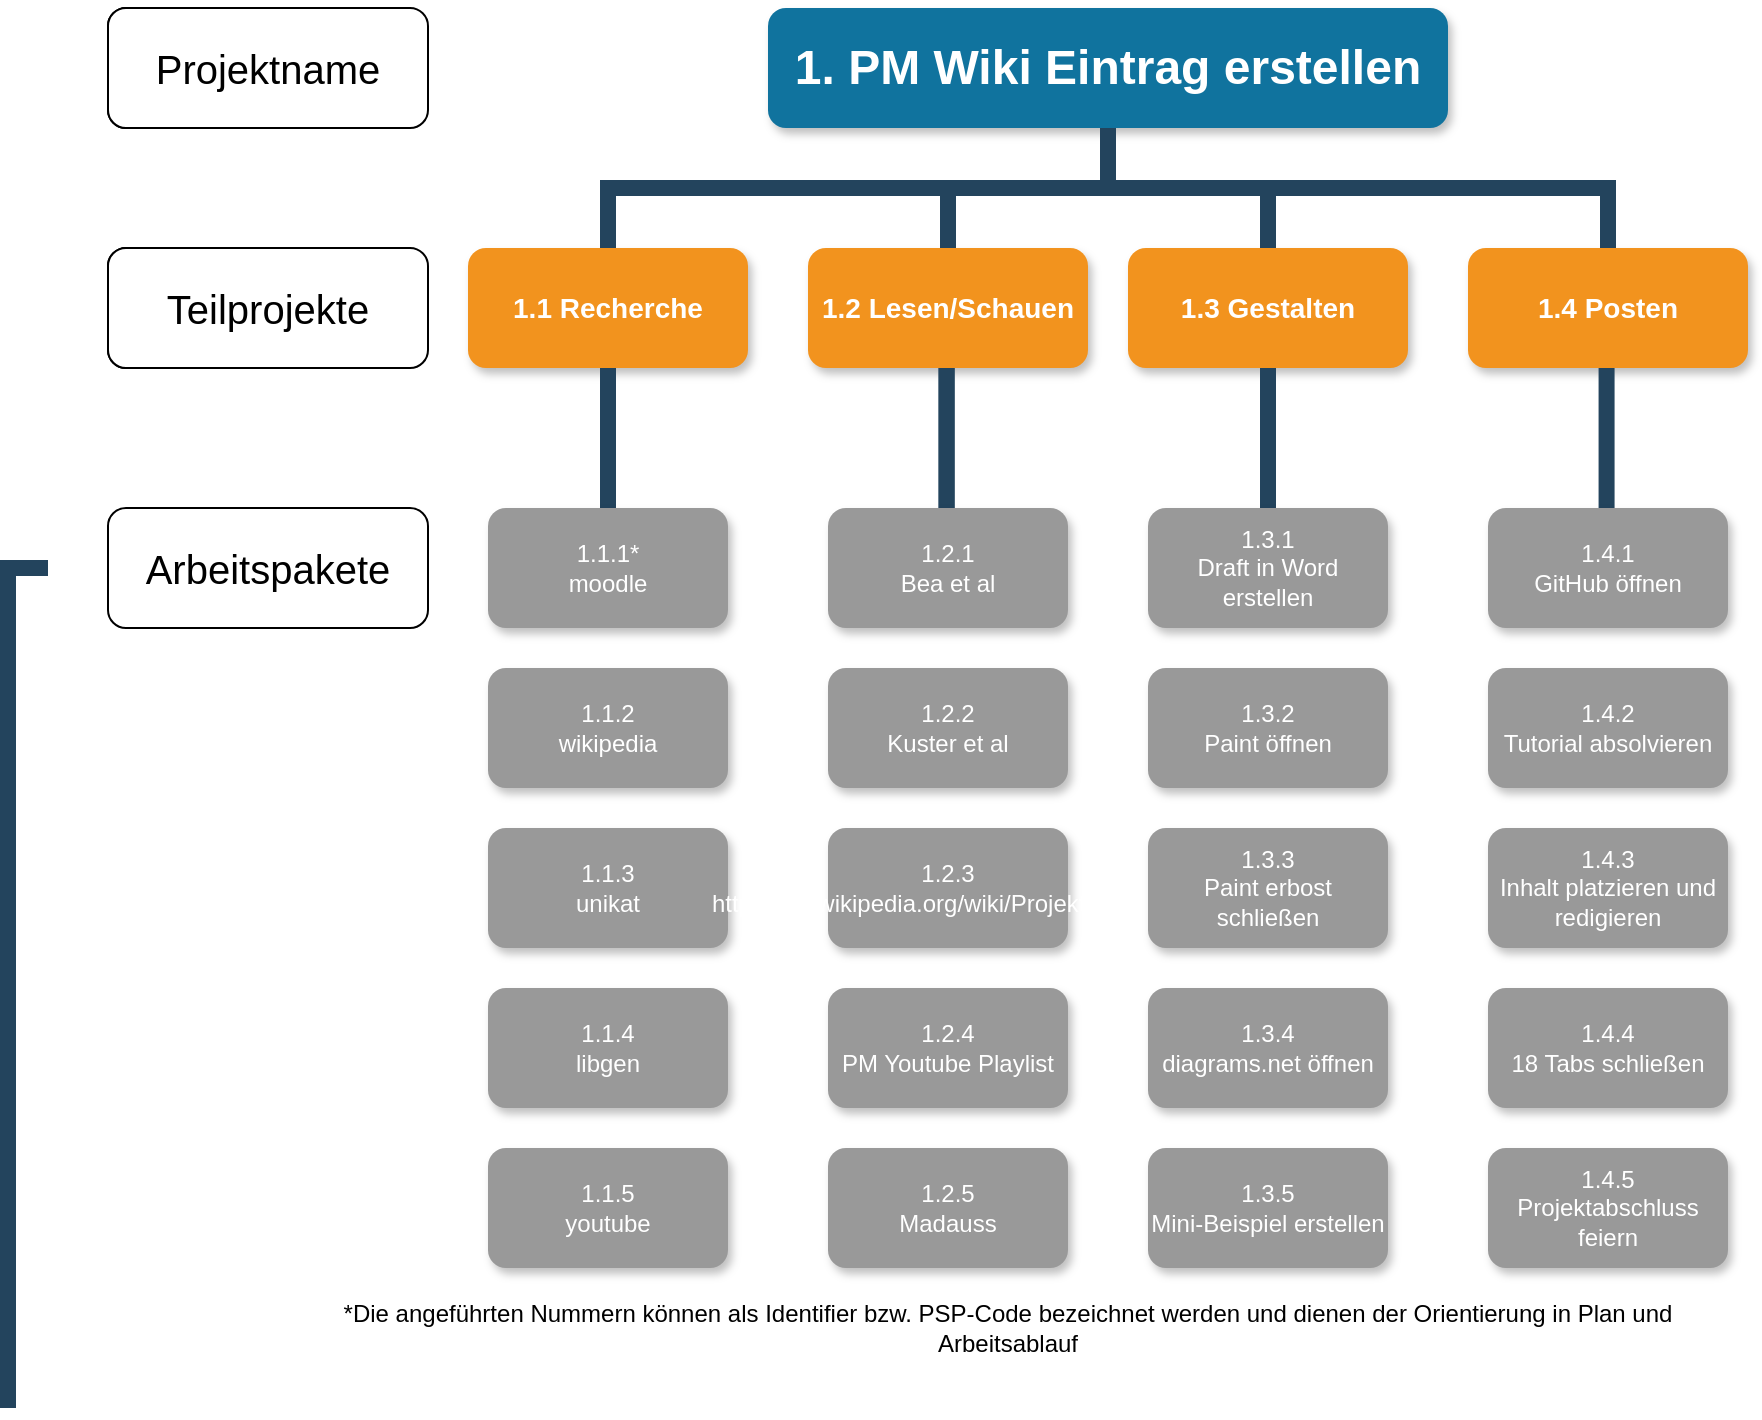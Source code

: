 <mxfile version="13.8.0" type="github"><diagram name="Page-1" id="64c3da0e-402f-94eb-ee01-a36477274f13"><mxGraphModel dx="1483" dy="784" grid="1" gridSize="10" guides="1" tooltips="1" connect="1" arrows="1" fold="1" page="1" pageScale="1" pageWidth="1169" pageHeight="826" background="#ffffff" math="0" shadow="0"><root><mxCell id="0"/><mxCell id="1" parent="0"/><mxCell id="2" value="1. PM Wiki Eintrag erstellen" style="whiteSpace=wrap;rounded=1;shadow=1;fillColor=#10739E;strokeColor=none;fontColor=#FFFFFF;fontStyle=1;fontSize=24" parent="1" vertex="1"><mxGeometry x="1000" y="50" width="340" height="60" as="geometry"/></mxCell><mxCell id="4" value="1.1 Recherche" style="whiteSpace=wrap;rounded=1;fillColor=#F2931E;strokeColor=none;shadow=1;fontColor=#FFFFFF;fontStyle=1;fontSize=14" parent="1" vertex="1"><mxGeometry x="850" y="170.0" width="140" height="60" as="geometry"/></mxCell><mxCell id="6" value="1.2 Lesen/Schauen" style="whiteSpace=wrap;rounded=1;fillColor=#F2931E;strokeColor=none;shadow=1;fontColor=#FFFFFF;fontStyle=1;fontSize=14" parent="1" vertex="1"><mxGeometry x="1020" y="170.0" width="140" height="60" as="geometry"/></mxCell><mxCell id="7" value="1.3 Gestalten" style="whiteSpace=wrap;rounded=1;fillColor=#F2931E;strokeColor=none;shadow=1;fontColor=#FFFFFF;fontStyle=1;fontSize=14" parent="1" vertex="1"><mxGeometry x="1180" y="170.0" width="140" height="60" as="geometry"/></mxCell><mxCell id="8" value="1.4 Posten" style="whiteSpace=wrap;rounded=1;fillColor=#F2931E;strokeColor=none;shadow=1;fontColor=#FFFFFF;fontStyle=1;fontSize=14" parent="1" vertex="1"><mxGeometry x="1350" y="170.0" width="140" height="60" as="geometry"/></mxCell><mxCell id="116" value="" style="edgeStyle=elbowEdgeStyle;elbow=vertical;rounded=0;fontColor=#000000;endArrow=none;endFill=0;strokeWidth=8;strokeColor=#23445D;" parent="1" source="4" edge="1"><mxGeometry width="100" height="100" relative="1" as="geometry"><mxPoint x="560" y="240.0" as="sourcePoint"/><mxPoint x="920" y="310" as="targetPoint"/><Array as="points"><mxPoint x="920" y="300"/></Array></mxGeometry></mxCell><mxCell id="123" value="" style="edgeStyle=elbowEdgeStyle;elbow=horizontal;rounded=0;fontColor=#000000;endArrow=none;endFill=0;strokeWidth=8;strokeColor=#23445D;" parent="1" target="50" edge="1"><mxGeometry width="100" height="100" relative="1" as="geometry"><mxPoint x="640" y="330" as="sourcePoint"/><mxPoint x="620.0" y="430" as="targetPoint"/><Array as="points"><mxPoint x="620" y="380"/></Array></mxGeometry></mxCell><mxCell id="124" value="" style="edgeStyle=elbowEdgeStyle;elbow=horizontal;rounded=0;fontColor=#000000;endArrow=none;endFill=0;strokeWidth=8;strokeColor=#23445D;" parent="1" target="51" edge="1"><mxGeometry width="100" height="100" relative="1" as="geometry"><mxPoint x="640" y="330" as="sourcePoint"/><mxPoint x="620.0" y="510" as="targetPoint"/><Array as="points"><mxPoint x="620" y="420"/></Array></mxGeometry></mxCell><mxCell id="125" value="" style="edgeStyle=elbowEdgeStyle;elbow=horizontal;rounded=0;fontColor=#000000;endArrow=none;endFill=0;strokeWidth=8;strokeColor=#23445D;" parent="1" target="54" edge="1"><mxGeometry width="100" height="100" relative="1" as="geometry"><mxPoint x="640" y="330" as="sourcePoint"/><mxPoint x="620" y="750" as="targetPoint"/><Array as="points"><mxPoint x="620" y="540"/></Array></mxGeometry></mxCell><mxCell id="126" value="" style="edgeStyle=elbowEdgeStyle;elbow=horizontal;rounded=0;fontColor=#000000;endArrow=none;endFill=0;strokeWidth=8;strokeColor=#23445D;" parent="1" target="53" edge="1"><mxGeometry width="100" height="100" relative="1" as="geometry"><mxPoint x="640" y="330" as="sourcePoint"/><mxPoint x="620" y="670" as="targetPoint"/><Array as="points"><mxPoint x="620" y="500"/></Array></mxGeometry></mxCell><mxCell id="127" value="" style="edgeStyle=elbowEdgeStyle;elbow=horizontal;rounded=0;fontColor=#000000;endArrow=none;endFill=0;strokeWidth=8;strokeColor=#23445D;" parent="1" target="52" edge="1"><mxGeometry width="100" height="100" relative="1" as="geometry"><mxPoint x="640" y="330" as="sourcePoint"/><mxPoint x="620.0" y="590" as="targetPoint"/><Array as="points"><mxPoint x="620" y="470"/></Array></mxGeometry></mxCell><mxCell id="229" value="" style="edgeStyle=elbowEdgeStyle;elbow=vertical;rounded=0;fontColor=#000000;endArrow=none;endFill=0;strokeWidth=8;strokeColor=#23445D;entryX=0.5;entryY=0;entryDx=0;entryDy=0;" parent="1" source="2" target="4" edge="1"><mxGeometry width="100" height="100" relative="1" as="geometry"><mxPoint x="540" y="140" as="sourcePoint"/><mxPoint x="230" y="170.0" as="targetPoint"/></mxGeometry></mxCell><mxCell id="230" value="" style="edgeStyle=elbowEdgeStyle;elbow=vertical;rounded=0;fontColor=#000000;endArrow=none;endFill=0;strokeWidth=8;strokeColor=#23445D;" parent="1" source="2" target="4" edge="1"><mxGeometry width="100" height="100" relative="1" as="geometry"><mxPoint x="550" y="150" as="sourcePoint"/><mxPoint x="650" y="50" as="targetPoint"/></mxGeometry></mxCell><mxCell id="231" value="" style="edgeStyle=elbowEdgeStyle;elbow=vertical;rounded=0;fontColor=#000000;endArrow=none;endFill=0;strokeWidth=8;strokeColor=#23445D;" parent="1" source="2" target="6" edge="1"><mxGeometry width="100" height="100" relative="1" as="geometry"><mxPoint x="560" y="160" as="sourcePoint"/><mxPoint x="660" y="60" as="targetPoint"/></mxGeometry></mxCell><mxCell id="232" value="" style="edgeStyle=elbowEdgeStyle;elbow=vertical;rounded=0;fontColor=#000000;endArrow=none;endFill=0;strokeWidth=8;strokeColor=#23445D;" parent="1" source="2" target="7" edge="1"><mxGeometry width="100" height="100" relative="1" as="geometry"><mxPoint x="570" y="170" as="sourcePoint"/><mxPoint x="670" y="70" as="targetPoint"/></mxGeometry></mxCell><mxCell id="233" value="" style="edgeStyle=elbowEdgeStyle;elbow=vertical;rounded=0;fontColor=#000000;endArrow=none;endFill=0;strokeWidth=8;strokeColor=#23445D;" parent="1" source="2" target="8" edge="1"><mxGeometry width="100" height="100" relative="1" as="geometry"><mxPoint x="580" y="180" as="sourcePoint"/><mxPoint x="680" y="80" as="targetPoint"/></mxGeometry></mxCell><mxCell id="B7-Tg69ytmA9G3G3-VEQ-234" value="1.1.1*&#xA;moodle" style="whiteSpace=wrap;rounded=1;fillColor=#999999;strokeColor=none;shadow=1;fontColor=#FFFFFF;fontStyle=0" vertex="1" parent="1"><mxGeometry x="860.0" y="300.0" width="120" height="60" as="geometry"/></mxCell><mxCell id="B7-Tg69ytmA9G3G3-VEQ-235" value="1.1.2&#xA;wikipedia" style="whiteSpace=wrap;rounded=1;fillColor=#999999;strokeColor=none;shadow=1;fontColor=#FFFFFF;fontStyle=0" vertex="1" parent="1"><mxGeometry x="860.0" y="380.0" width="120" height="60" as="geometry"/></mxCell><mxCell id="B7-Tg69ytmA9G3G3-VEQ-236" value="1.1.3&#xA;unikat" style="whiteSpace=wrap;rounded=1;fillColor=#999999;strokeColor=none;shadow=1;fontColor=#FFFFFF;fontStyle=0" vertex="1" parent="1"><mxGeometry x="860.0" y="460.0" width="120" height="60" as="geometry"/></mxCell><mxCell id="B7-Tg69ytmA9G3G3-VEQ-237" value="1.1.4&#xA;libgen" style="whiteSpace=wrap;rounded=1;fillColor=#999999;strokeColor=none;shadow=1;fontColor=#FFFFFF;fontStyle=0" vertex="1" parent="1"><mxGeometry x="860" y="540.0" width="120" height="60" as="geometry"/></mxCell><mxCell id="B7-Tg69ytmA9G3G3-VEQ-238" value="1.1.5&#xA;youtube" style="whiteSpace=wrap;rounded=1;fillColor=#999999;strokeColor=none;shadow=1;fontColor=#FFFFFF;fontStyle=0" vertex="1" parent="1"><mxGeometry x="860.0" y="620.0" width="120" height="60" as="geometry"/></mxCell><mxCell id="B7-Tg69ytmA9G3G3-VEQ-254" value="" style="edgeStyle=elbowEdgeStyle;elbow=vertical;rounded=0;fontColor=#000000;endArrow=none;endFill=0;strokeWidth=8;strokeColor=#23445D;" edge="1" parent="1"><mxGeometry width="100" height="100" relative="1" as="geometry"><mxPoint x="1089.29" y="230.0" as="sourcePoint"/><mxPoint x="1089.29" y="310" as="targetPoint"/><Array as="points"><mxPoint x="1089.29" y="300"/></Array></mxGeometry></mxCell><mxCell id="B7-Tg69ytmA9G3G3-VEQ-255" value="" style="edgeStyle=elbowEdgeStyle;elbow=vertical;rounded=0;fontColor=#000000;endArrow=none;endFill=0;strokeWidth=8;strokeColor=#23445D;" edge="1" parent="1"><mxGeometry width="100" height="100" relative="1" as="geometry"><mxPoint x="1089.29" y="230.0" as="sourcePoint"/><mxPoint x="1089.29" y="310" as="targetPoint"/><Array as="points"><mxPoint x="1089.29" y="300"/></Array></mxGeometry></mxCell><mxCell id="B7-Tg69ytmA9G3G3-VEQ-256" value="" style="edgeStyle=elbowEdgeStyle;elbow=vertical;rounded=0;fontColor=#000000;endArrow=none;endFill=0;strokeWidth=8;strokeColor=#23445D;" edge="1" parent="1"><mxGeometry width="100" height="100" relative="1" as="geometry"><mxPoint x="1250" y="230.0" as="sourcePoint"/><mxPoint x="1250" y="310" as="targetPoint"/><Array as="points"><mxPoint x="1250" y="300"/></Array></mxGeometry></mxCell><mxCell id="B7-Tg69ytmA9G3G3-VEQ-257" value="" style="edgeStyle=elbowEdgeStyle;elbow=vertical;rounded=0;fontColor=#000000;endArrow=none;endFill=0;strokeWidth=8;strokeColor=#23445D;" edge="1" parent="1"><mxGeometry width="100" height="100" relative="1" as="geometry"><mxPoint x="1419.29" y="230.0" as="sourcePoint"/><mxPoint x="1419.29" y="310" as="targetPoint"/><Array as="points"><mxPoint x="1419.29" y="300"/></Array></mxGeometry></mxCell><mxCell id="B7-Tg69ytmA9G3G3-VEQ-239" value="1.2.1&#xA;Bea et al" style="whiteSpace=wrap;rounded=1;fillColor=#999999;strokeColor=none;shadow=1;fontColor=#FFFFFF;fontStyle=0" vertex="1" parent="1"><mxGeometry x="1030.0" y="300.0" width="120" height="60" as="geometry"/></mxCell><mxCell id="B7-Tg69ytmA9G3G3-VEQ-240" value="1.2.2&#xA;Kuster et al" style="whiteSpace=wrap;rounded=1;fillColor=#999999;strokeColor=none;shadow=1;fontColor=#FFFFFF;fontStyle=0" vertex="1" parent="1"><mxGeometry x="1030" y="380.0" width="120" height="60" as="geometry"/></mxCell><mxCell id="B7-Tg69ytmA9G3G3-VEQ-241" value="1.2.3&#xA;https://de.wikipedia.org/wiki/Projektstruktur..." style="whiteSpace=wrap;rounded=1;fillColor=#999999;strokeColor=none;shadow=1;fontColor=#FFFFFF;fontStyle=0" vertex="1" parent="1"><mxGeometry x="1030.0" y="460.0" width="120" height="60" as="geometry"/></mxCell><mxCell id="B7-Tg69ytmA9G3G3-VEQ-242" value="1.2.4&#xA;PM Youtube Playlist" style="whiteSpace=wrap;rounded=1;fillColor=#999999;strokeColor=none;shadow=1;fontColor=#FFFFFF;fontStyle=0" vertex="1" parent="1"><mxGeometry x="1030" y="540.0" width="120" height="60" as="geometry"/></mxCell><mxCell id="B7-Tg69ytmA9G3G3-VEQ-243" value="1.2.5&#xA;Madauss" style="whiteSpace=wrap;rounded=1;fillColor=#999999;strokeColor=none;shadow=1;fontColor=#FFFFFF;fontStyle=0" vertex="1" parent="1"><mxGeometry x="1030" y="620.0" width="120" height="60" as="geometry"/></mxCell><mxCell id="B7-Tg69ytmA9G3G3-VEQ-244" value="1.3.1&#xA;Draft in Word erstellen" style="whiteSpace=wrap;rounded=1;fillColor=#999999;strokeColor=none;shadow=1;fontColor=#FFFFFF;fontStyle=0" vertex="1" parent="1"><mxGeometry x="1190.0" y="300.0" width="120" height="60" as="geometry"/></mxCell><mxCell id="B7-Tg69ytmA9G3G3-VEQ-245" value="1.3.2&#xA;Paint öffnen" style="whiteSpace=wrap;rounded=1;fillColor=#999999;strokeColor=none;shadow=1;fontColor=#FFFFFF;fontStyle=0" vertex="1" parent="1"><mxGeometry x="1190" y="380.0" width="120" height="60" as="geometry"/></mxCell><mxCell id="B7-Tg69ytmA9G3G3-VEQ-246" value="1.3.3&#xA;Paint erbost schließen" style="whiteSpace=wrap;rounded=1;fillColor=#999999;strokeColor=none;shadow=1;fontColor=#FFFFFF;fontStyle=0" vertex="1" parent="1"><mxGeometry x="1190.0" y="460.0" width="120" height="60" as="geometry"/></mxCell><mxCell id="B7-Tg69ytmA9G3G3-VEQ-247" value="1.3.4&#xA;diagrams.net öffnen" style="whiteSpace=wrap;rounded=1;fillColor=#999999;strokeColor=none;shadow=1;fontColor=#FFFFFF;fontStyle=0" vertex="1" parent="1"><mxGeometry x="1190" y="540.0" width="120" height="60" as="geometry"/></mxCell><mxCell id="B7-Tg69ytmA9G3G3-VEQ-248" value="1.3.5&#xA;Mini-Beispiel erstellen" style="whiteSpace=wrap;rounded=1;fillColor=#999999;strokeColor=none;shadow=1;fontColor=#FFFFFF;fontStyle=0" vertex="1" parent="1"><mxGeometry x="1190" y="620.0" width="120" height="60" as="geometry"/></mxCell><mxCell id="B7-Tg69ytmA9G3G3-VEQ-249" value="1.4.1&#xA;GitHub öffnen" style="whiteSpace=wrap;rounded=1;fillColor=#999999;strokeColor=none;shadow=1;fontColor=#FFFFFF;fontStyle=0" vertex="1" parent="1"><mxGeometry x="1360.0" y="300.0" width="120" height="60" as="geometry"/></mxCell><mxCell id="B7-Tg69ytmA9G3G3-VEQ-250" value="1.4.2&#xA;Tutorial absolvieren" style="whiteSpace=wrap;rounded=1;fillColor=#999999;strokeColor=none;shadow=1;fontColor=#FFFFFF;fontStyle=0" vertex="1" parent="1"><mxGeometry x="1360" y="380.0" width="120" height="60" as="geometry"/></mxCell><mxCell id="B7-Tg69ytmA9G3G3-VEQ-251" value="1.4.3&#xA;Inhalt platzieren und redigieren" style="whiteSpace=wrap;rounded=1;fillColor=#999999;strokeColor=none;shadow=1;fontColor=#FFFFFF;fontStyle=0" vertex="1" parent="1"><mxGeometry x="1360.0" y="460.0" width="120" height="60" as="geometry"/></mxCell><mxCell id="B7-Tg69ytmA9G3G3-VEQ-252" value="1.4.4&#xA;18 Tabs schließen" style="whiteSpace=wrap;rounded=1;fillColor=#999999;strokeColor=none;shadow=1;fontColor=#FFFFFF;fontStyle=0" vertex="1" parent="1"><mxGeometry x="1360" y="540.0" width="120" height="60" as="geometry"/></mxCell><mxCell id="B7-Tg69ytmA9G3G3-VEQ-253" value="&#xA;1.4.5&#xA;Projektabschluss feiern&#xA;" style="whiteSpace=wrap;rounded=1;fillColor=#999999;strokeColor=none;shadow=1;fontColor=#FFFFFF;fontStyle=0" vertex="1" parent="1"><mxGeometry x="1360" y="620.0" width="120" height="60" as="geometry"/></mxCell><mxCell id="B7-Tg69ytmA9G3G3-VEQ-258" value="&lt;font style=&quot;font-size: 19px&quot;&gt;Projektname&lt;/font&gt;" style="rounded=1;whiteSpace=wrap;html=1;" vertex="1" parent="1"><mxGeometry x="670" y="50" width="120" height="60" as="geometry"/></mxCell><mxCell id="B7-Tg69ytmA9G3G3-VEQ-259" value="&lt;font style=&quot;font-size: 20px&quot;&gt;Projektname&lt;/font&gt;" style="rounded=1;whiteSpace=wrap;html=1;" vertex="1" parent="1"><mxGeometry x="670" y="50" width="160" height="60" as="geometry"/></mxCell><mxCell id="B7-Tg69ytmA9G3G3-VEQ-260" value="&lt;font style=&quot;font-size: 20px&quot;&gt;Teilprojekte&lt;/font&gt;" style="rounded=1;whiteSpace=wrap;html=1;" vertex="1" parent="1"><mxGeometry x="670" y="170" width="120" height="60" as="geometry"/></mxCell><mxCell id="B7-Tg69ytmA9G3G3-VEQ-261" value="&lt;font style=&quot;font-size: 20px&quot;&gt;Teilprojekte&lt;/font&gt;" style="rounded=1;whiteSpace=wrap;html=1;" vertex="1" parent="1"><mxGeometry x="670" y="170" width="160" height="60" as="geometry"/></mxCell><mxCell id="B7-Tg69ytmA9G3G3-VEQ-262" value="&lt;font style=&quot;font-size: 20px&quot;&gt;Arbeitspakete&lt;/font&gt;" style="rounded=1;whiteSpace=wrap;html=1;" vertex="1" parent="1"><mxGeometry x="670" y="300" width="160" height="60" as="geometry"/></mxCell><mxCell id="B7-Tg69ytmA9G3G3-VEQ-265" value="*Die angeführten Nummern können als Identifier bzw. PSP-Code bezeichnet werden und dienen der Orientierung in Plan und Arbeitsablauf" style="text;html=1;strokeColor=none;fillColor=none;align=center;verticalAlign=middle;whiteSpace=wrap;rounded=0;" vertex="1" parent="1"><mxGeometry x="760" y="700" width="720" height="20" as="geometry"/></mxCell></root></mxGraphModel></diagram></mxfile>